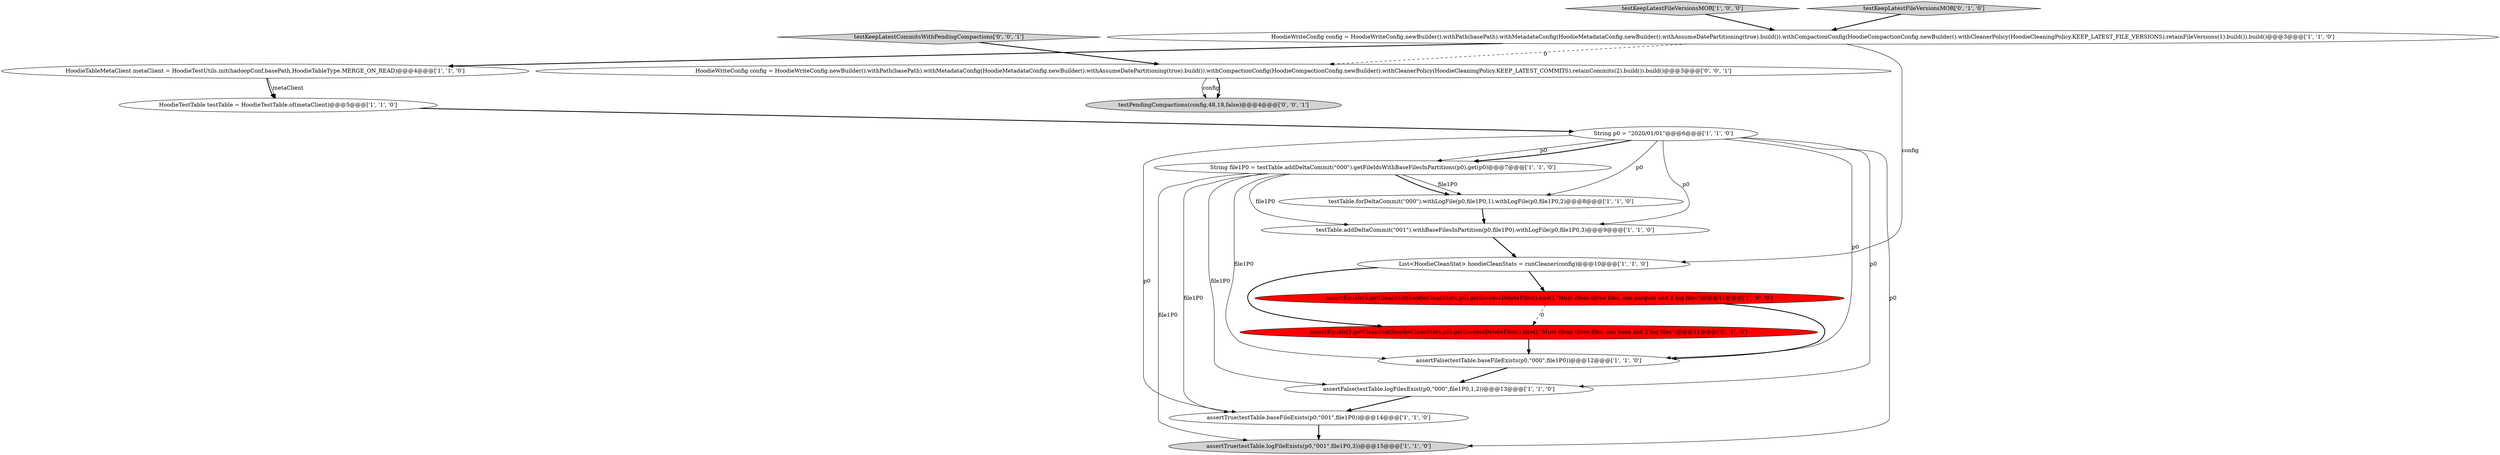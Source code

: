 digraph {
18 [style = filled, label = "HoodieWriteConfig config = HoodieWriteConfig.newBuilder().withPath(basePath).withMetadataConfig(HoodieMetadataConfig.newBuilder().withAssumeDatePartitioning(true).build()).withCompactionConfig(HoodieCompactionConfig.newBuilder().withCleanerPolicy(HoodieCleaningPolicy.KEEP_LATEST_COMMITS).retainCommits(2).build()).build()@@@3@@@['0', '0', '1']", fillcolor = white, shape = ellipse image = "AAA0AAABBB3BBB"];
11 [style = filled, label = "testKeepLatestFileVersionsMOR['1', '0', '0']", fillcolor = lightgray, shape = diamond image = "AAA0AAABBB1BBB"];
6 [style = filled, label = "String p0 = \"2020/01/01\"@@@6@@@['1', '1', '0']", fillcolor = white, shape = ellipse image = "AAA0AAABBB1BBB"];
15 [style = filled, label = "testKeepLatestFileVersionsMOR['0', '1', '0']", fillcolor = lightgray, shape = diamond image = "AAA0AAABBB2BBB"];
10 [style = filled, label = "assertTrue(testTable.baseFileExists(p0,\"001\",file1P0))@@@14@@@['1', '1', '0']", fillcolor = white, shape = ellipse image = "AAA0AAABBB1BBB"];
14 [style = filled, label = "assertEquals(3,getCleanStat(hoodieCleanStats,p0).getSuccessDeleteFiles().size(),\"Must clean three files, one base and 2 log files\")@@@11@@@['0', '1', '0']", fillcolor = red, shape = ellipse image = "AAA1AAABBB2BBB"];
2 [style = filled, label = "HoodieTestTable testTable = HoodieTestTable.of(metaClient)@@@5@@@['1', '1', '0']", fillcolor = white, shape = ellipse image = "AAA0AAABBB1BBB"];
17 [style = filled, label = "testKeepLatestCommitsWithPendingCompactions['0', '0', '1']", fillcolor = lightgray, shape = diamond image = "AAA0AAABBB3BBB"];
5 [style = filled, label = "assertFalse(testTable.baseFileExists(p0,\"000\",file1P0))@@@12@@@['1', '1', '0']", fillcolor = white, shape = ellipse image = "AAA0AAABBB1BBB"];
7 [style = filled, label = "String file1P0 = testTable.addDeltaCommit(\"000\").getFileIdsWithBaseFilesInPartitions(p0).get(p0)@@@7@@@['1', '1', '0']", fillcolor = white, shape = ellipse image = "AAA0AAABBB1BBB"];
1 [style = filled, label = "assertEquals(3,getCleanStat(hoodieCleanStats,p0).getSuccessDeleteFiles().size(),\"Must clean three files, one parquet and 2 log files\")@@@11@@@['1', '0', '0']", fillcolor = red, shape = ellipse image = "AAA1AAABBB1BBB"];
12 [style = filled, label = "testTable.addDeltaCommit(\"001\").withBaseFilesInPartition(p0,file1P0).withLogFile(p0,file1P0,3)@@@9@@@['1', '1', '0']", fillcolor = white, shape = ellipse image = "AAA0AAABBB1BBB"];
16 [style = filled, label = "testPendingCompactions(config,48,18,false)@@@4@@@['0', '0', '1']", fillcolor = lightgray, shape = ellipse image = "AAA0AAABBB3BBB"];
9 [style = filled, label = "List<HoodieCleanStat> hoodieCleanStats = runCleaner(config)@@@10@@@['1', '1', '0']", fillcolor = white, shape = ellipse image = "AAA0AAABBB1BBB"];
3 [style = filled, label = "testTable.forDeltaCommit(\"000\").withLogFile(p0,file1P0,1).withLogFile(p0,file1P0,2)@@@8@@@['1', '1', '0']", fillcolor = white, shape = ellipse image = "AAA0AAABBB1BBB"];
13 [style = filled, label = "assertFalse(testTable.logFilesExist(p0,\"000\",file1P0,1,2))@@@13@@@['1', '1', '0']", fillcolor = white, shape = ellipse image = "AAA0AAABBB1BBB"];
8 [style = filled, label = "HoodieTableMetaClient metaClient = HoodieTestUtils.init(hadoopConf,basePath,HoodieTableType.MERGE_ON_READ)@@@4@@@['1', '1', '0']", fillcolor = white, shape = ellipse image = "AAA0AAABBB1BBB"];
4 [style = filled, label = "HoodieWriteConfig config = HoodieWriteConfig.newBuilder().withPath(basePath).withMetadataConfig(HoodieMetadataConfig.newBuilder().withAssumeDatePartitioning(true).build()).withCompactionConfig(HoodieCompactionConfig.newBuilder().withCleanerPolicy(HoodieCleaningPolicy.KEEP_LATEST_FILE_VERSIONS).retainFileVersions(1).build()).build()@@@3@@@['1', '1', '0']", fillcolor = white, shape = ellipse image = "AAA0AAABBB1BBB"];
0 [style = filled, label = "assertTrue(testTable.logFileExists(p0,\"001\",file1P0,3))@@@15@@@['1', '1', '0']", fillcolor = lightgray, shape = ellipse image = "AAA0AAABBB1BBB"];
1->5 [style = bold, label=""];
13->10 [style = bold, label=""];
4->18 [style = dashed, label="0"];
7->3 [style = solid, label="file1P0"];
7->13 [style = solid, label="file1P0"];
7->12 [style = solid, label="file1P0"];
1->14 [style = dashed, label="0"];
6->12 [style = solid, label="p0"];
2->6 [style = bold, label=""];
11->4 [style = bold, label=""];
7->5 [style = solid, label="file1P0"];
3->12 [style = bold, label=""];
12->9 [style = bold, label=""];
6->3 [style = solid, label="p0"];
7->3 [style = bold, label=""];
6->10 [style = solid, label="p0"];
6->7 [style = solid, label="p0"];
8->2 [style = bold, label=""];
18->16 [style = solid, label="config"];
5->13 [style = bold, label=""];
7->0 [style = solid, label="file1P0"];
10->0 [style = bold, label=""];
15->4 [style = bold, label=""];
7->10 [style = solid, label="file1P0"];
9->14 [style = bold, label=""];
4->8 [style = bold, label=""];
6->0 [style = solid, label="p0"];
6->7 [style = bold, label=""];
9->1 [style = bold, label=""];
8->2 [style = solid, label="metaClient"];
6->5 [style = solid, label="p0"];
6->13 [style = solid, label="p0"];
17->18 [style = bold, label=""];
14->5 [style = bold, label=""];
4->9 [style = solid, label="config"];
18->16 [style = bold, label=""];
}

